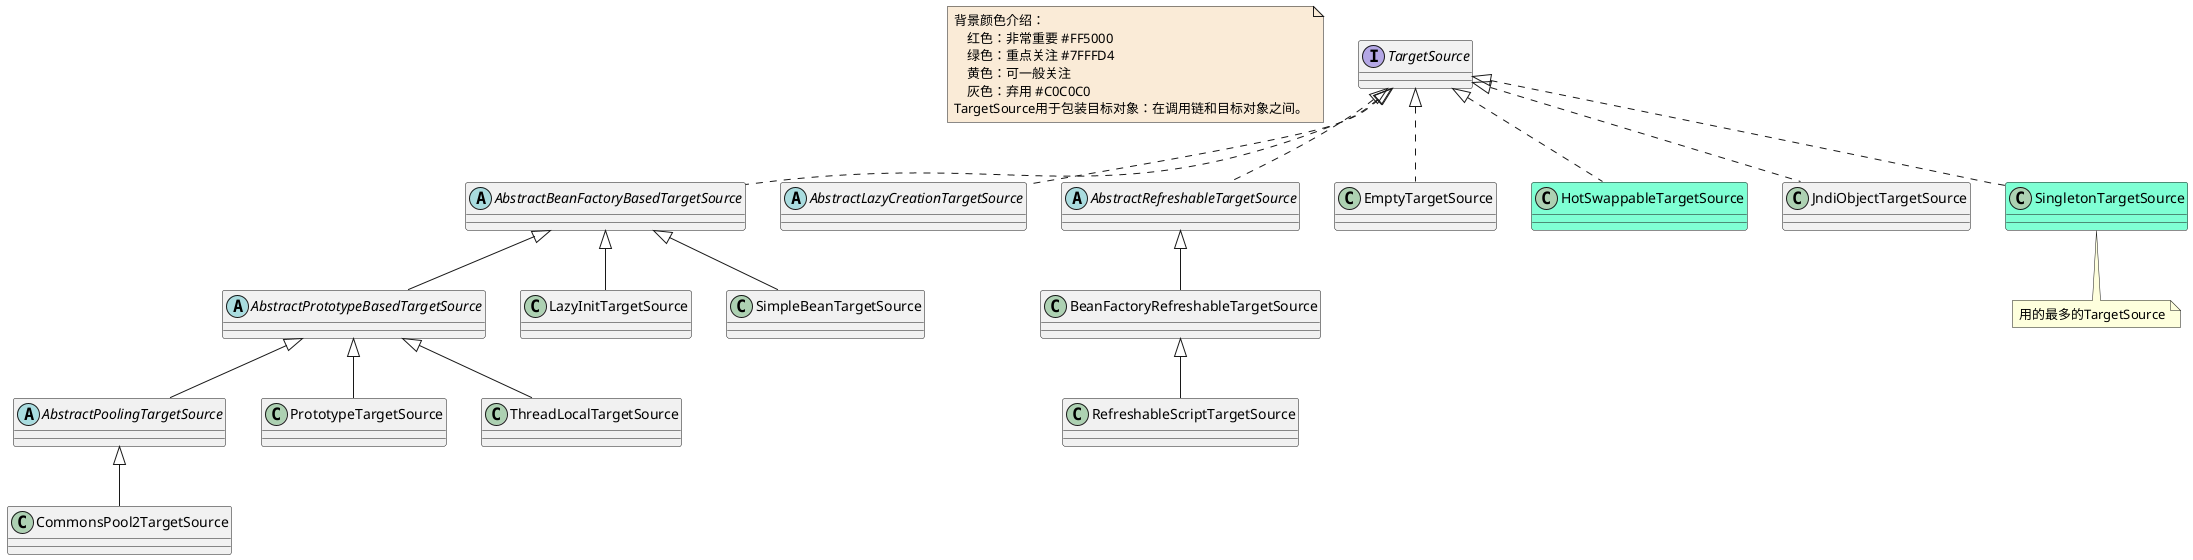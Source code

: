 @startuml

note  as N1 #FAEBD7
    背景颜色介绍：
        红色：非常重要 #FF5000
        绿色：重点关注 #7FFFD4
        黄色：可一般关注
        灰色：弃用 #C0C0C0
    TargetSource用于包装目标对象：在调用链和目标对象之间。
end note


interface TargetSource
abstract class AbstractBeanFactoryBasedTargetSource
abstract class AbstractLazyCreationTargetSource
abstract class AbstractPoolingTargetSource
abstract class AbstractPrototypeBasedTargetSource
abstract class AbstractRefreshableTargetSource
class BeanFactoryRefreshableTargetSource
class CommonsPool2TargetSource
class EmptyTargetSource
class HotSwappableTargetSource #7FFFD4
class JndiObjectTargetSource
class LazyInitTargetSource
class PrototypeTargetSource
class RefreshableScriptTargetSource
class SimpleBeanTargetSource
class SingletonTargetSource #7FFFD4
note bottom : 用的最多的TargetSource
class ThreadLocalTargetSource



AbstractBeanFactoryBasedTargetSource <|-- AbstractPrototypeBasedTargetSource
AbstractBeanFactoryBasedTargetSource <|-- LazyInitTargetSource
AbstractBeanFactoryBasedTargetSource <|-- SimpleBeanTargetSource

AbstractPrototypeBasedTargetSource <|-- AbstractPoolingTargetSource
AbstractPrototypeBasedTargetSource <|-- PrototypeTargetSource
AbstractPrototypeBasedTargetSource <|-- ThreadLocalTargetSource


AbstractPoolingTargetSource <|-- CommonsPool2TargetSource

AbstractRefreshableTargetSource <|-- BeanFactoryRefreshableTargetSource

BeanFactoryRefreshableTargetSource <|-- RefreshableScriptTargetSource

TargetSource <|.. AbstractBeanFactoryBasedTargetSource
TargetSource <|.. AbstractLazyCreationTargetSource
TargetSource <|.. AbstractRefreshableTargetSource
TargetSource <|.. EmptyTargetSource
TargetSource <|.. HotSwappableTargetSource
TargetSource <|.. JndiObjectTargetSource
TargetSource <|.. SingletonTargetSource



@enduml